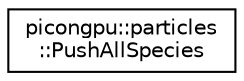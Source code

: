digraph "Graphical Class Hierarchy"
{
 // LATEX_PDF_SIZE
  edge [fontname="Helvetica",fontsize="10",labelfontname="Helvetica",labelfontsize="10"];
  node [fontname="Helvetica",fontsize="10",shape=record];
  rankdir="LR";
  Node0 [label="picongpu::particles\l::PushAllSpecies",height=0.2,width=0.4,color="black", fillcolor="white", style="filled",URL="$structpicongpu_1_1particles_1_1_push_all_species.html",tooltip="update momentum, move and communicate all species"];
}
